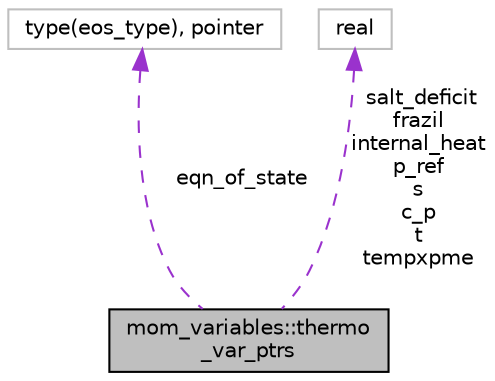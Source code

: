 digraph "mom_variables::thermo_var_ptrs"
{
 // INTERACTIVE_SVG=YES
  edge [fontname="Helvetica",fontsize="10",labelfontname="Helvetica",labelfontsize="10"];
  node [fontname="Helvetica",fontsize="10",shape=record];
  Node1 [label="mom_variables::thermo\l_var_ptrs",height=0.2,width=0.4,color="black", fillcolor="grey75", style="filled", fontcolor="black"];
  Node2 -> Node1 [dir="back",color="darkorchid3",fontsize="10",style="dashed",label=" eqn_of_state" ,fontname="Helvetica"];
  Node2 [label="type(eos_type), pointer",height=0.2,width=0.4,color="grey75", fillcolor="white", style="filled"];
  Node3 -> Node1 [dir="back",color="darkorchid3",fontsize="10",style="dashed",label=" salt_deficit\nfrazil\ninternal_heat\np_ref\ns\nc_p\nt\ntempxpme" ,fontname="Helvetica"];
  Node3 [label="real",height=0.2,width=0.4,color="grey75", fillcolor="white", style="filled"];
}
